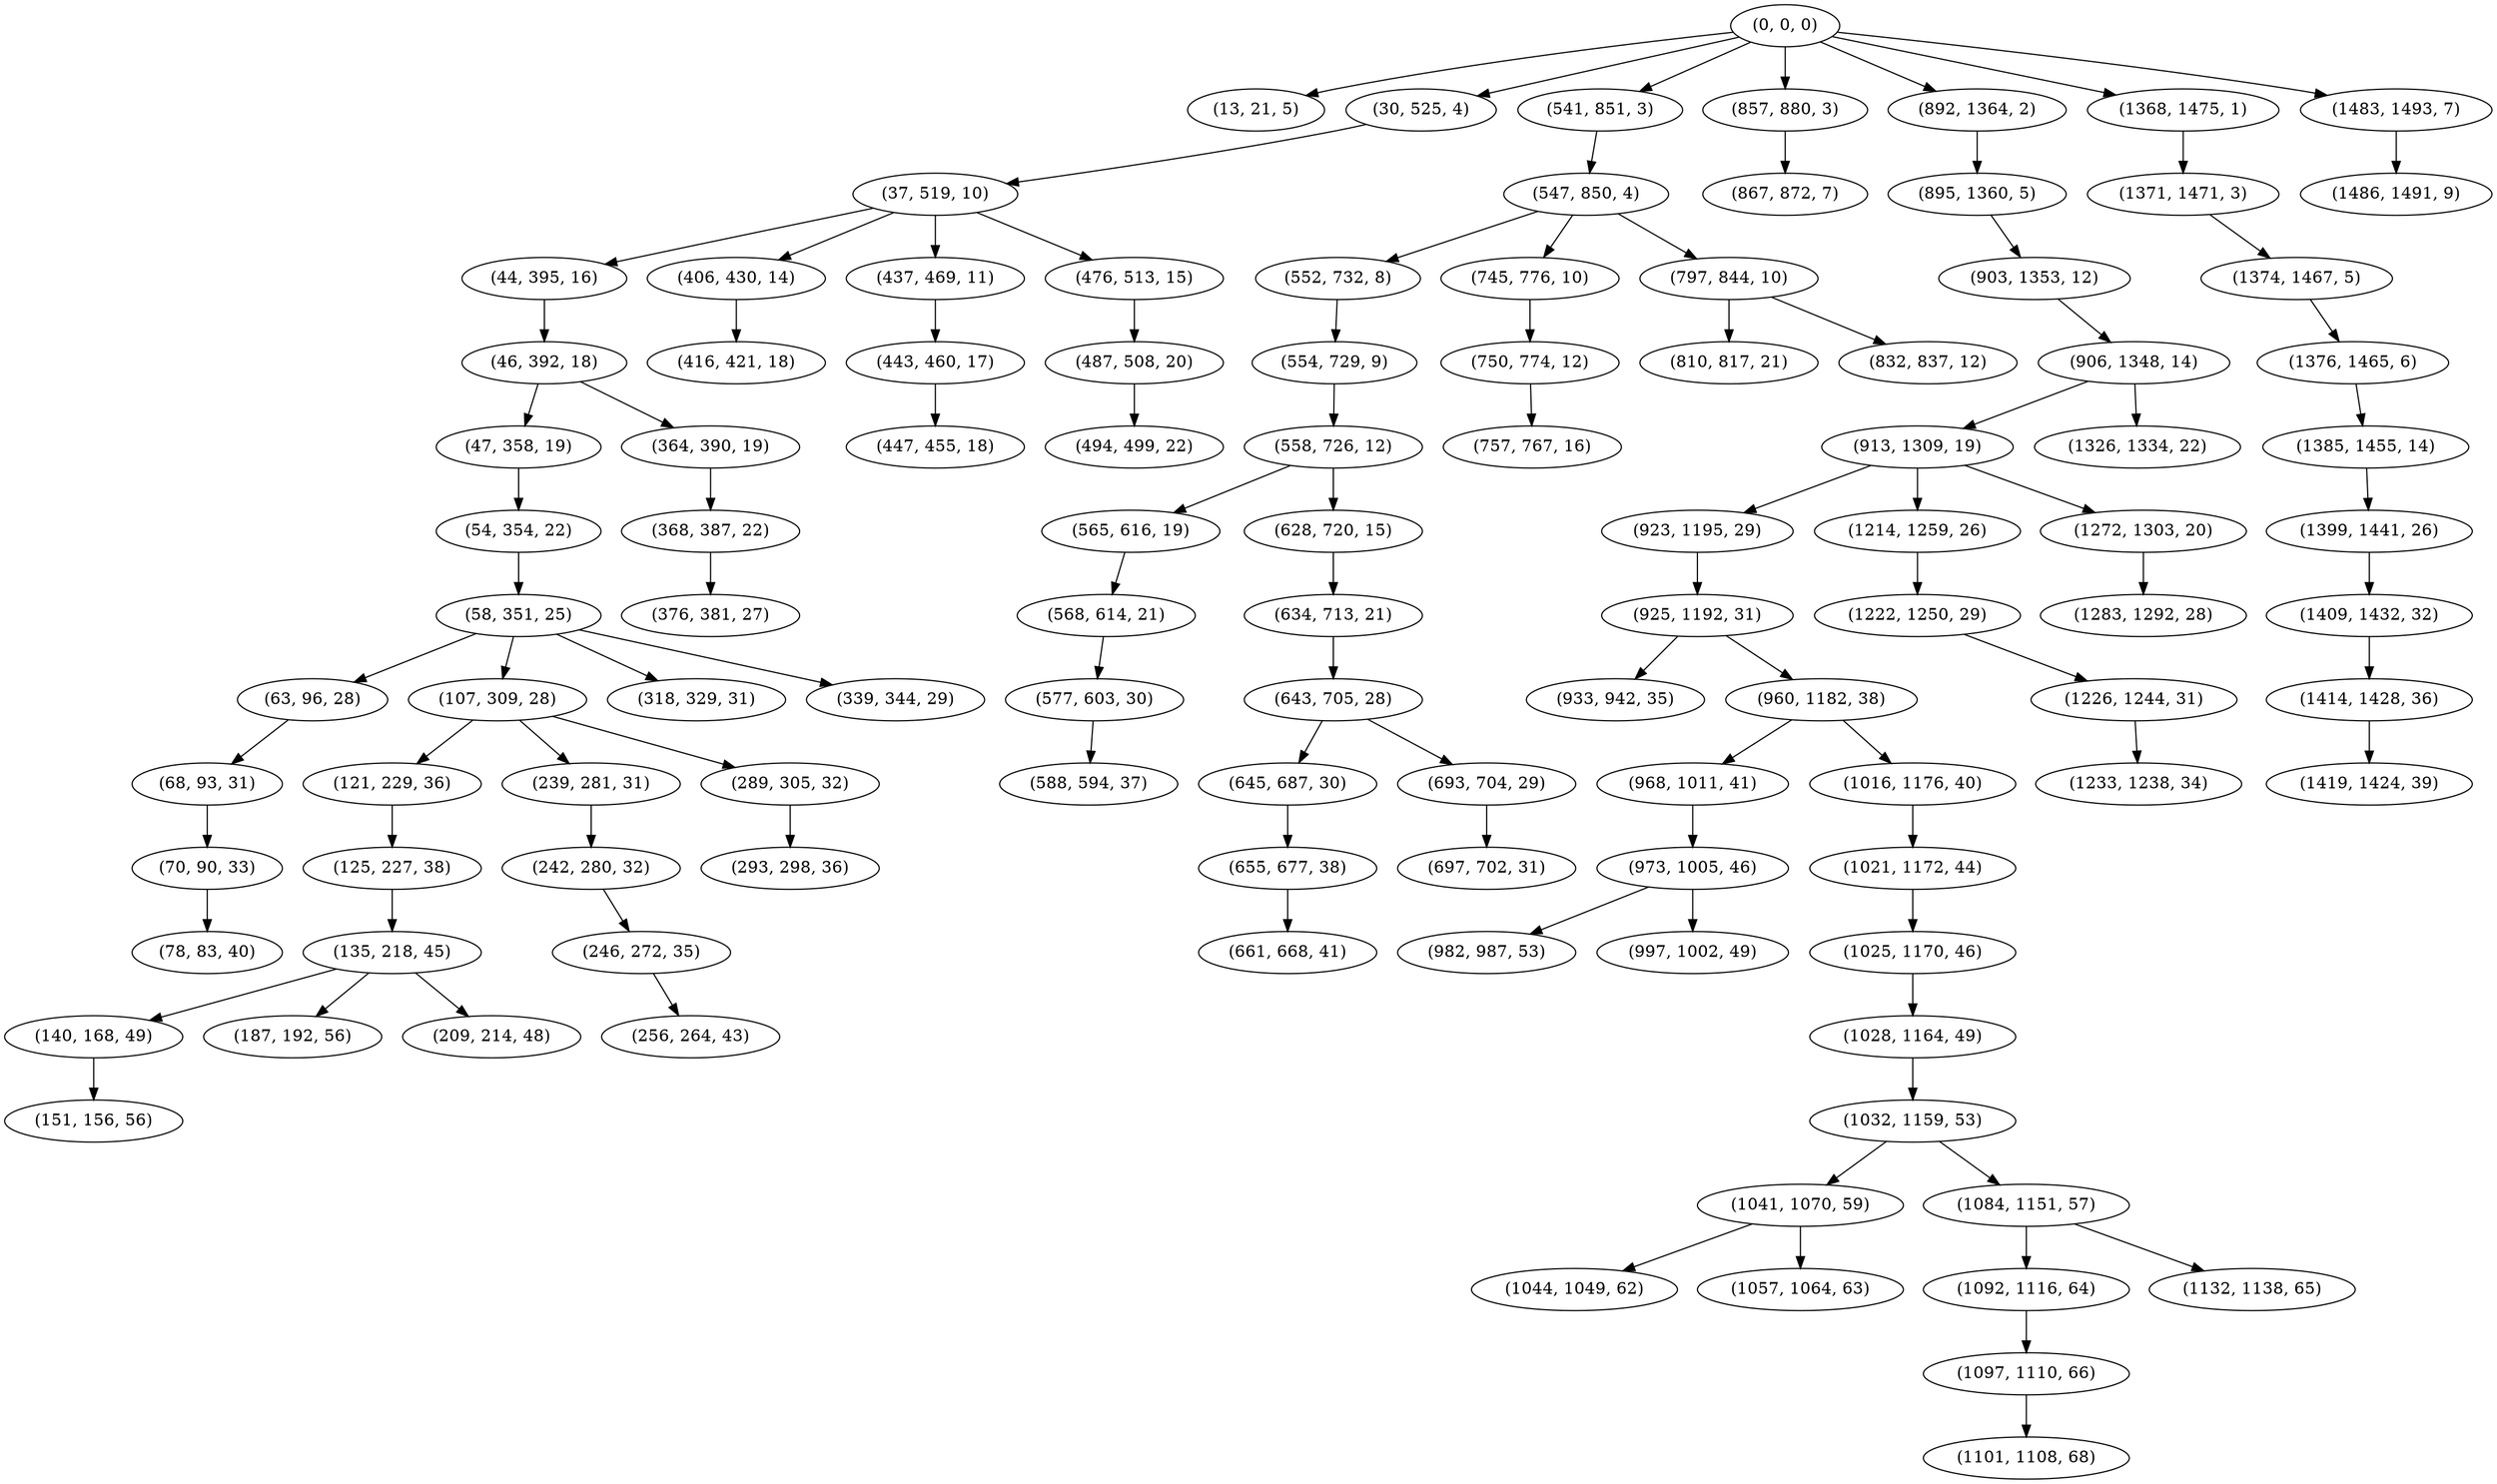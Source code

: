digraph tree {
    "(0, 0, 0)";
    "(13, 21, 5)";
    "(30, 525, 4)";
    "(37, 519, 10)";
    "(44, 395, 16)";
    "(46, 392, 18)";
    "(47, 358, 19)";
    "(54, 354, 22)";
    "(58, 351, 25)";
    "(63, 96, 28)";
    "(68, 93, 31)";
    "(70, 90, 33)";
    "(78, 83, 40)";
    "(107, 309, 28)";
    "(121, 229, 36)";
    "(125, 227, 38)";
    "(135, 218, 45)";
    "(140, 168, 49)";
    "(151, 156, 56)";
    "(187, 192, 56)";
    "(209, 214, 48)";
    "(239, 281, 31)";
    "(242, 280, 32)";
    "(246, 272, 35)";
    "(256, 264, 43)";
    "(289, 305, 32)";
    "(293, 298, 36)";
    "(318, 329, 31)";
    "(339, 344, 29)";
    "(364, 390, 19)";
    "(368, 387, 22)";
    "(376, 381, 27)";
    "(406, 430, 14)";
    "(416, 421, 18)";
    "(437, 469, 11)";
    "(443, 460, 17)";
    "(447, 455, 18)";
    "(476, 513, 15)";
    "(487, 508, 20)";
    "(494, 499, 22)";
    "(541, 851, 3)";
    "(547, 850, 4)";
    "(552, 732, 8)";
    "(554, 729, 9)";
    "(558, 726, 12)";
    "(565, 616, 19)";
    "(568, 614, 21)";
    "(577, 603, 30)";
    "(588, 594, 37)";
    "(628, 720, 15)";
    "(634, 713, 21)";
    "(643, 705, 28)";
    "(645, 687, 30)";
    "(655, 677, 38)";
    "(661, 668, 41)";
    "(693, 704, 29)";
    "(697, 702, 31)";
    "(745, 776, 10)";
    "(750, 774, 12)";
    "(757, 767, 16)";
    "(797, 844, 10)";
    "(810, 817, 21)";
    "(832, 837, 12)";
    "(857, 880, 3)";
    "(867, 872, 7)";
    "(892, 1364, 2)";
    "(895, 1360, 5)";
    "(903, 1353, 12)";
    "(906, 1348, 14)";
    "(913, 1309, 19)";
    "(923, 1195, 29)";
    "(925, 1192, 31)";
    "(933, 942, 35)";
    "(960, 1182, 38)";
    "(968, 1011, 41)";
    "(973, 1005, 46)";
    "(982, 987, 53)";
    "(997, 1002, 49)";
    "(1016, 1176, 40)";
    "(1021, 1172, 44)";
    "(1025, 1170, 46)";
    "(1028, 1164, 49)";
    "(1032, 1159, 53)";
    "(1041, 1070, 59)";
    "(1044, 1049, 62)";
    "(1057, 1064, 63)";
    "(1084, 1151, 57)";
    "(1092, 1116, 64)";
    "(1097, 1110, 66)";
    "(1101, 1108, 68)";
    "(1132, 1138, 65)";
    "(1214, 1259, 26)";
    "(1222, 1250, 29)";
    "(1226, 1244, 31)";
    "(1233, 1238, 34)";
    "(1272, 1303, 20)";
    "(1283, 1292, 28)";
    "(1326, 1334, 22)";
    "(1368, 1475, 1)";
    "(1371, 1471, 3)";
    "(1374, 1467, 5)";
    "(1376, 1465, 6)";
    "(1385, 1455, 14)";
    "(1399, 1441, 26)";
    "(1409, 1432, 32)";
    "(1414, 1428, 36)";
    "(1419, 1424, 39)";
    "(1483, 1493, 7)";
    "(1486, 1491, 9)";
    "(0, 0, 0)" -> "(13, 21, 5)";
    "(0, 0, 0)" -> "(30, 525, 4)";
    "(0, 0, 0)" -> "(541, 851, 3)";
    "(0, 0, 0)" -> "(857, 880, 3)";
    "(0, 0, 0)" -> "(892, 1364, 2)";
    "(0, 0, 0)" -> "(1368, 1475, 1)";
    "(0, 0, 0)" -> "(1483, 1493, 7)";
    "(30, 525, 4)" -> "(37, 519, 10)";
    "(37, 519, 10)" -> "(44, 395, 16)";
    "(37, 519, 10)" -> "(406, 430, 14)";
    "(37, 519, 10)" -> "(437, 469, 11)";
    "(37, 519, 10)" -> "(476, 513, 15)";
    "(44, 395, 16)" -> "(46, 392, 18)";
    "(46, 392, 18)" -> "(47, 358, 19)";
    "(46, 392, 18)" -> "(364, 390, 19)";
    "(47, 358, 19)" -> "(54, 354, 22)";
    "(54, 354, 22)" -> "(58, 351, 25)";
    "(58, 351, 25)" -> "(63, 96, 28)";
    "(58, 351, 25)" -> "(107, 309, 28)";
    "(58, 351, 25)" -> "(318, 329, 31)";
    "(58, 351, 25)" -> "(339, 344, 29)";
    "(63, 96, 28)" -> "(68, 93, 31)";
    "(68, 93, 31)" -> "(70, 90, 33)";
    "(70, 90, 33)" -> "(78, 83, 40)";
    "(107, 309, 28)" -> "(121, 229, 36)";
    "(107, 309, 28)" -> "(239, 281, 31)";
    "(107, 309, 28)" -> "(289, 305, 32)";
    "(121, 229, 36)" -> "(125, 227, 38)";
    "(125, 227, 38)" -> "(135, 218, 45)";
    "(135, 218, 45)" -> "(140, 168, 49)";
    "(135, 218, 45)" -> "(187, 192, 56)";
    "(135, 218, 45)" -> "(209, 214, 48)";
    "(140, 168, 49)" -> "(151, 156, 56)";
    "(239, 281, 31)" -> "(242, 280, 32)";
    "(242, 280, 32)" -> "(246, 272, 35)";
    "(246, 272, 35)" -> "(256, 264, 43)";
    "(289, 305, 32)" -> "(293, 298, 36)";
    "(364, 390, 19)" -> "(368, 387, 22)";
    "(368, 387, 22)" -> "(376, 381, 27)";
    "(406, 430, 14)" -> "(416, 421, 18)";
    "(437, 469, 11)" -> "(443, 460, 17)";
    "(443, 460, 17)" -> "(447, 455, 18)";
    "(476, 513, 15)" -> "(487, 508, 20)";
    "(487, 508, 20)" -> "(494, 499, 22)";
    "(541, 851, 3)" -> "(547, 850, 4)";
    "(547, 850, 4)" -> "(552, 732, 8)";
    "(547, 850, 4)" -> "(745, 776, 10)";
    "(547, 850, 4)" -> "(797, 844, 10)";
    "(552, 732, 8)" -> "(554, 729, 9)";
    "(554, 729, 9)" -> "(558, 726, 12)";
    "(558, 726, 12)" -> "(565, 616, 19)";
    "(558, 726, 12)" -> "(628, 720, 15)";
    "(565, 616, 19)" -> "(568, 614, 21)";
    "(568, 614, 21)" -> "(577, 603, 30)";
    "(577, 603, 30)" -> "(588, 594, 37)";
    "(628, 720, 15)" -> "(634, 713, 21)";
    "(634, 713, 21)" -> "(643, 705, 28)";
    "(643, 705, 28)" -> "(645, 687, 30)";
    "(643, 705, 28)" -> "(693, 704, 29)";
    "(645, 687, 30)" -> "(655, 677, 38)";
    "(655, 677, 38)" -> "(661, 668, 41)";
    "(693, 704, 29)" -> "(697, 702, 31)";
    "(745, 776, 10)" -> "(750, 774, 12)";
    "(750, 774, 12)" -> "(757, 767, 16)";
    "(797, 844, 10)" -> "(810, 817, 21)";
    "(797, 844, 10)" -> "(832, 837, 12)";
    "(857, 880, 3)" -> "(867, 872, 7)";
    "(892, 1364, 2)" -> "(895, 1360, 5)";
    "(895, 1360, 5)" -> "(903, 1353, 12)";
    "(903, 1353, 12)" -> "(906, 1348, 14)";
    "(906, 1348, 14)" -> "(913, 1309, 19)";
    "(906, 1348, 14)" -> "(1326, 1334, 22)";
    "(913, 1309, 19)" -> "(923, 1195, 29)";
    "(913, 1309, 19)" -> "(1214, 1259, 26)";
    "(913, 1309, 19)" -> "(1272, 1303, 20)";
    "(923, 1195, 29)" -> "(925, 1192, 31)";
    "(925, 1192, 31)" -> "(933, 942, 35)";
    "(925, 1192, 31)" -> "(960, 1182, 38)";
    "(960, 1182, 38)" -> "(968, 1011, 41)";
    "(960, 1182, 38)" -> "(1016, 1176, 40)";
    "(968, 1011, 41)" -> "(973, 1005, 46)";
    "(973, 1005, 46)" -> "(982, 987, 53)";
    "(973, 1005, 46)" -> "(997, 1002, 49)";
    "(1016, 1176, 40)" -> "(1021, 1172, 44)";
    "(1021, 1172, 44)" -> "(1025, 1170, 46)";
    "(1025, 1170, 46)" -> "(1028, 1164, 49)";
    "(1028, 1164, 49)" -> "(1032, 1159, 53)";
    "(1032, 1159, 53)" -> "(1041, 1070, 59)";
    "(1032, 1159, 53)" -> "(1084, 1151, 57)";
    "(1041, 1070, 59)" -> "(1044, 1049, 62)";
    "(1041, 1070, 59)" -> "(1057, 1064, 63)";
    "(1084, 1151, 57)" -> "(1092, 1116, 64)";
    "(1084, 1151, 57)" -> "(1132, 1138, 65)";
    "(1092, 1116, 64)" -> "(1097, 1110, 66)";
    "(1097, 1110, 66)" -> "(1101, 1108, 68)";
    "(1214, 1259, 26)" -> "(1222, 1250, 29)";
    "(1222, 1250, 29)" -> "(1226, 1244, 31)";
    "(1226, 1244, 31)" -> "(1233, 1238, 34)";
    "(1272, 1303, 20)" -> "(1283, 1292, 28)";
    "(1368, 1475, 1)" -> "(1371, 1471, 3)";
    "(1371, 1471, 3)" -> "(1374, 1467, 5)";
    "(1374, 1467, 5)" -> "(1376, 1465, 6)";
    "(1376, 1465, 6)" -> "(1385, 1455, 14)";
    "(1385, 1455, 14)" -> "(1399, 1441, 26)";
    "(1399, 1441, 26)" -> "(1409, 1432, 32)";
    "(1409, 1432, 32)" -> "(1414, 1428, 36)";
    "(1414, 1428, 36)" -> "(1419, 1424, 39)";
    "(1483, 1493, 7)" -> "(1486, 1491, 9)";
}
